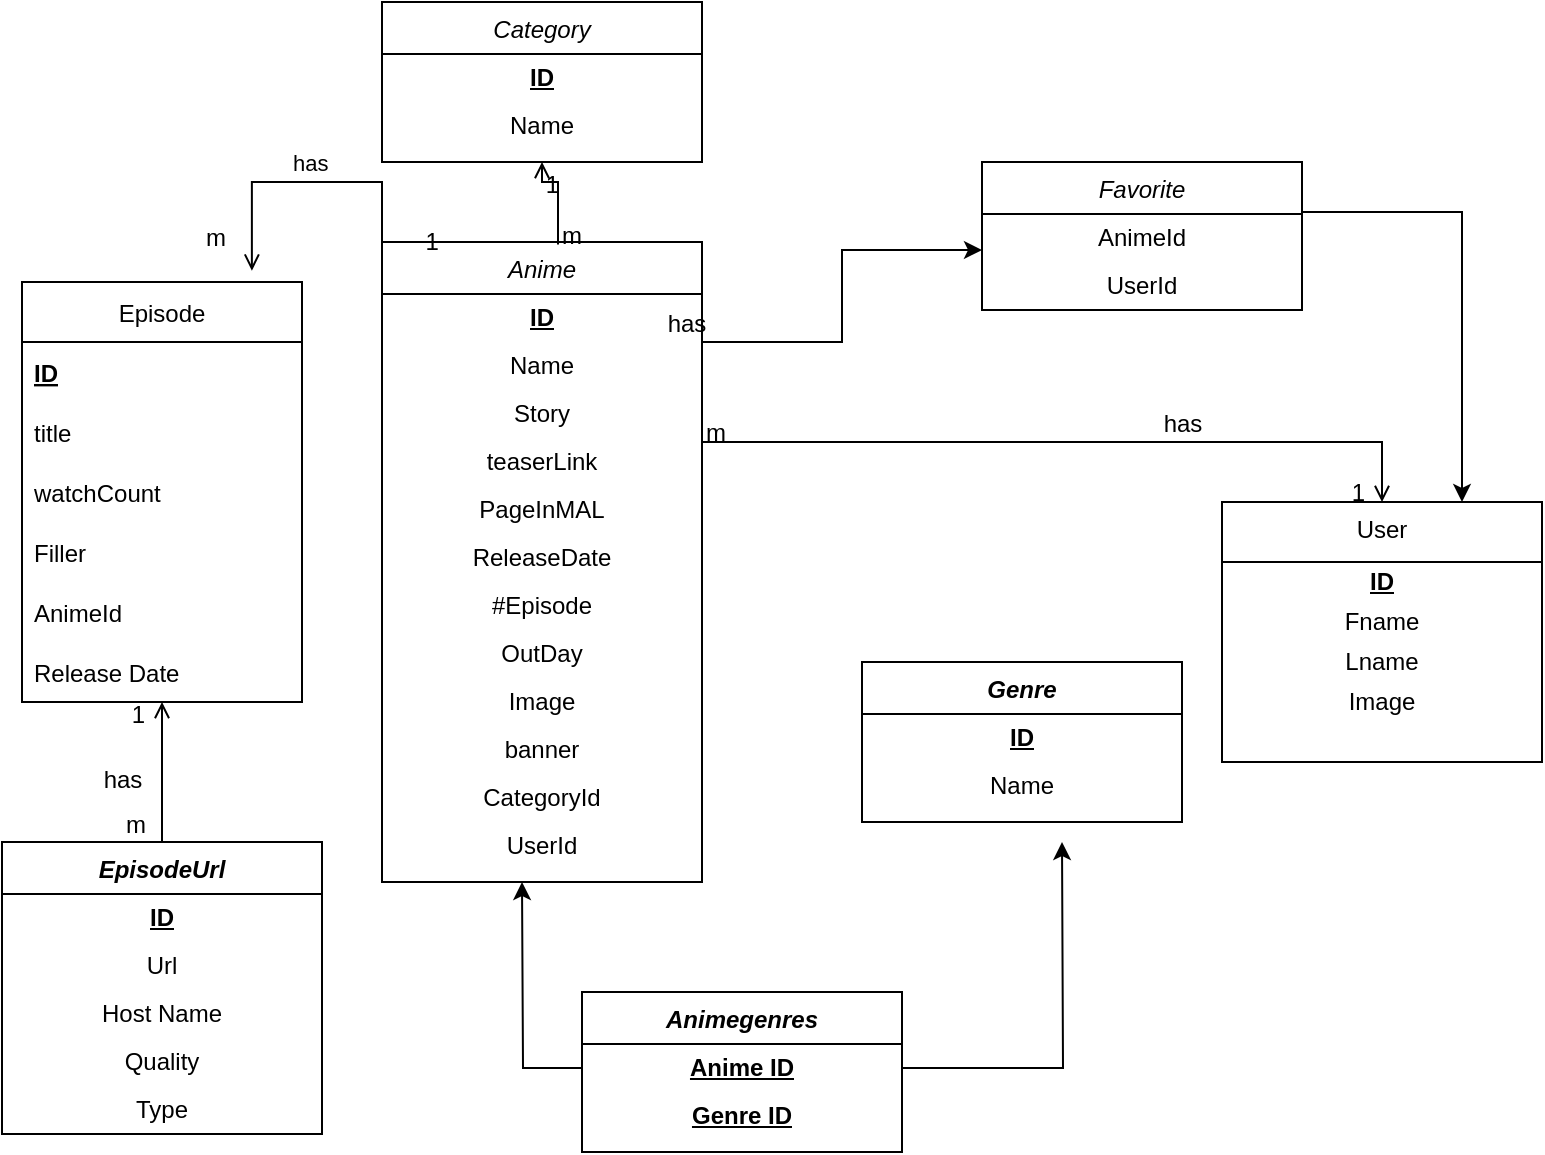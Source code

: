 <mxfile version="20.3.0" type="device"><diagram id="C5RBs43oDa-KdzZeNtuy" name="Page-1"><mxGraphModel dx="1108" dy="460" grid="1" gridSize="10" guides="1" tooltips="1" connect="1" arrows="1" fold="1" page="1" pageScale="1" pageWidth="827" pageHeight="1169" math="0" shadow="0"><root><mxCell id="WIyWlLk6GJQsqaUBKTNV-0"/><mxCell id="WIyWlLk6GJQsqaUBKTNV-1" parent="WIyWlLk6GJQsqaUBKTNV-0"/><mxCell id="IawOtSauIlt5a7PwwtYM-9" style="edgeStyle=orthogonalEdgeStyle;rounded=0;orthogonalLoop=1;jettySize=auto;html=1;entryX=0;entryY=0.75;entryDx=0;entryDy=0;" parent="WIyWlLk6GJQsqaUBKTNV-1" source="zkfFHV4jXpPFQw0GAbJ--0" edge="1"><mxGeometry relative="1" as="geometry"><mxPoint x="520" y="134" as="targetPoint"/><Array as="points"><mxPoint x="450" y="180"/><mxPoint x="450" y="134"/></Array></mxGeometry></mxCell><mxCell id="zkfFHV4jXpPFQw0GAbJ--0" value="Anime" style="swimlane;fontStyle=2;align=center;verticalAlign=top;childLayout=stackLayout;horizontal=1;startSize=26;horizontalStack=0;resizeParent=1;resizeLast=0;collapsible=1;marginBottom=0;rounded=0;shadow=0;strokeWidth=1;" parent="WIyWlLk6GJQsqaUBKTNV-1" vertex="1"><mxGeometry x="220" y="130" width="160" height="320" as="geometry"><mxRectangle x="230" y="140" width="160" height="26" as="alternateBounds"/></mxGeometry></mxCell><mxCell id="TnsQRXhjK2rEeqXiHL4--2" value="ID" style="text;html=1;strokeColor=none;fillColor=none;align=center;verticalAlign=middle;whiteSpace=wrap;rounded=0;fontStyle=5" parent="zkfFHV4jXpPFQw0GAbJ--0" vertex="1"><mxGeometry y="26" width="160" height="24" as="geometry"/></mxCell><mxCell id="TnsQRXhjK2rEeqXiHL4--7" value="Name" style="text;html=1;strokeColor=none;fillColor=none;align=center;verticalAlign=middle;whiteSpace=wrap;rounded=0;" parent="zkfFHV4jXpPFQw0GAbJ--0" vertex="1"><mxGeometry y="50" width="160" height="24" as="geometry"/></mxCell><mxCell id="TnsQRXhjK2rEeqXiHL4--8" value="Story" style="text;html=1;strokeColor=none;fillColor=none;align=center;verticalAlign=middle;whiteSpace=wrap;rounded=0;" parent="zkfFHV4jXpPFQw0GAbJ--0" vertex="1"><mxGeometry y="74" width="160" height="24" as="geometry"/></mxCell><mxCell id="TnsQRXhjK2rEeqXiHL4--9" value="teaserLink" style="text;html=1;strokeColor=none;fillColor=none;align=center;verticalAlign=middle;whiteSpace=wrap;rounded=0;" parent="zkfFHV4jXpPFQw0GAbJ--0" vertex="1"><mxGeometry y="98" width="160" height="24" as="geometry"/></mxCell><mxCell id="TnsQRXhjK2rEeqXiHL4--10" value="PageInMAL" style="text;html=1;strokeColor=none;fillColor=none;align=center;verticalAlign=middle;whiteSpace=wrap;rounded=0;" parent="zkfFHV4jXpPFQw0GAbJ--0" vertex="1"><mxGeometry y="122" width="160" height="24" as="geometry"/></mxCell><mxCell id="TnsQRXhjK2rEeqXiHL4--11" value="ReleaseDate" style="text;html=1;strokeColor=none;fillColor=none;align=center;verticalAlign=middle;whiteSpace=wrap;rounded=0;" parent="zkfFHV4jXpPFQw0GAbJ--0" vertex="1"><mxGeometry y="146" width="160" height="24" as="geometry"/></mxCell><mxCell id="TnsQRXhjK2rEeqXiHL4--12" value="#Episode" style="text;html=1;strokeColor=none;fillColor=none;align=center;verticalAlign=middle;whiteSpace=wrap;rounded=0;" parent="zkfFHV4jXpPFQw0GAbJ--0" vertex="1"><mxGeometry y="170" width="160" height="24" as="geometry"/></mxCell><mxCell id="TnsQRXhjK2rEeqXiHL4--13" value="OutDay" style="text;html=1;strokeColor=none;fillColor=none;align=center;verticalAlign=middle;whiteSpace=wrap;rounded=0;" parent="zkfFHV4jXpPFQw0GAbJ--0" vertex="1"><mxGeometry y="194" width="160" height="24" as="geometry"/></mxCell><mxCell id="TnsQRXhjK2rEeqXiHL4--35" value="Image" style="text;html=1;strokeColor=none;fillColor=none;align=center;verticalAlign=middle;whiteSpace=wrap;rounded=0;" parent="zkfFHV4jXpPFQw0GAbJ--0" vertex="1"><mxGeometry y="218" width="160" height="24" as="geometry"/></mxCell><mxCell id="TnsQRXhjK2rEeqXiHL4--36" value="banner" style="text;html=1;strokeColor=none;fillColor=none;align=center;verticalAlign=middle;whiteSpace=wrap;rounded=0;" parent="zkfFHV4jXpPFQw0GAbJ--0" vertex="1"><mxGeometry y="242" width="160" height="24" as="geometry"/></mxCell><mxCell id="kEQPkoqeE7NgBpvBPBoh-9" value="CategoryId" style="text;html=1;strokeColor=none;fillColor=none;align=center;verticalAlign=middle;whiteSpace=wrap;rounded=0;" parent="zkfFHV4jXpPFQw0GAbJ--0" vertex="1"><mxGeometry y="266" width="160" height="24" as="geometry"/></mxCell><mxCell id="kEQPkoqeE7NgBpvBPBoh-10" value="UserId" style="text;html=1;strokeColor=none;fillColor=none;align=center;verticalAlign=middle;whiteSpace=wrap;rounded=0;" parent="zkfFHV4jXpPFQw0GAbJ--0" vertex="1"><mxGeometry y="290" width="160" height="24" as="geometry"/></mxCell><mxCell id="zkfFHV4jXpPFQw0GAbJ--17" value="User" style="swimlane;fontStyle=0;align=center;verticalAlign=top;childLayout=stackLayout;horizontal=1;startSize=30;horizontalStack=0;resizeParent=1;resizeLast=0;collapsible=1;marginBottom=0;rounded=0;shadow=0;strokeWidth=1;" parent="WIyWlLk6GJQsqaUBKTNV-1" vertex="1"><mxGeometry x="640" y="260" width="160" height="130" as="geometry"><mxRectangle x="550" y="140" width="160" height="26" as="alternateBounds"/></mxGeometry></mxCell><mxCell id="TnsQRXhjK2rEeqXiHL4--0" value="ID" style="text;html=1;strokeColor=none;fillColor=none;align=center;verticalAlign=middle;whiteSpace=wrap;rounded=0;fontStyle=5" parent="zkfFHV4jXpPFQw0GAbJ--17" vertex="1"><mxGeometry y="30" width="160" height="20" as="geometry"/></mxCell><mxCell id="TnsQRXhjK2rEeqXiHL4--15" value="Fname" style="text;html=1;strokeColor=none;fillColor=none;align=center;verticalAlign=middle;whiteSpace=wrap;rounded=0;" parent="zkfFHV4jXpPFQw0GAbJ--17" vertex="1"><mxGeometry y="50" width="160" height="20" as="geometry"/></mxCell><mxCell id="TnsQRXhjK2rEeqXiHL4--16" value="Lname" style="text;html=1;strokeColor=none;fillColor=none;align=center;verticalAlign=middle;whiteSpace=wrap;rounded=0;" parent="zkfFHV4jXpPFQw0GAbJ--17" vertex="1"><mxGeometry y="70" width="160" height="20" as="geometry"/></mxCell><mxCell id="TnsQRXhjK2rEeqXiHL4--17" value="Image" style="text;html=1;strokeColor=none;fillColor=none;align=center;verticalAlign=middle;whiteSpace=wrap;rounded=0;" parent="zkfFHV4jXpPFQw0GAbJ--17" vertex="1"><mxGeometry y="90" width="160" height="20" as="geometry"/></mxCell><mxCell id="zkfFHV4jXpPFQw0GAbJ--26" value="" style="endArrow=open;shadow=0;strokeWidth=1;rounded=0;endFill=1;edgeStyle=elbowEdgeStyle;elbow=vertical;" parent="WIyWlLk6GJQsqaUBKTNV-1" source="zkfFHV4jXpPFQw0GAbJ--0" target="zkfFHV4jXpPFQw0GAbJ--17" edge="1"><mxGeometry x="0.5" y="41" relative="1" as="geometry"><mxPoint x="380" y="192" as="sourcePoint"/><mxPoint x="540" y="192" as="targetPoint"/><mxPoint x="-40" y="32" as="offset"/><Array as="points"><mxPoint x="550" y="230"/><mxPoint x="430" y="180"/></Array></mxGeometry></mxCell><mxCell id="zkfFHV4jXpPFQw0GAbJ--27" value="m" style="resizable=0;align=left;verticalAlign=bottom;labelBackgroundColor=none;fontSize=12;" parent="zkfFHV4jXpPFQw0GAbJ--26" connectable="0" vertex="1"><mxGeometry x="-1" relative="1" as="geometry"><mxPoint y="4" as="offset"/></mxGeometry></mxCell><mxCell id="zkfFHV4jXpPFQw0GAbJ--28" value="1" style="resizable=0;align=right;verticalAlign=bottom;labelBackgroundColor=none;fontSize=12;" parent="zkfFHV4jXpPFQw0GAbJ--26" connectable="0" vertex="1"><mxGeometry x="1" relative="1" as="geometry"><mxPoint x="-7" y="4" as="offset"/></mxGeometry></mxCell><mxCell id="zkfFHV4jXpPFQw0GAbJ--29" value="has" style="text;html=1;resizable=0;points=[];;align=center;verticalAlign=middle;labelBackgroundColor=none;rounded=0;shadow=0;strokeWidth=1;fontSize=12;" parent="zkfFHV4jXpPFQw0GAbJ--26" vertex="1" connectable="0"><mxGeometry x="0.5" y="49" relative="1" as="geometry"><mxPoint x="-38" y="40" as="offset"/></mxGeometry></mxCell><mxCell id="TnsQRXhjK2rEeqXiHL4--19" value="Episode" style="swimlane;fontStyle=0;childLayout=stackLayout;horizontal=1;startSize=30;horizontalStack=0;resizeParent=1;resizeParentMax=0;resizeLast=0;collapsible=1;marginBottom=0;" parent="WIyWlLk6GJQsqaUBKTNV-1" vertex="1"><mxGeometry x="40" y="150" width="140" height="210" as="geometry"/></mxCell><mxCell id="TnsQRXhjK2rEeqXiHL4--20" value="ID" style="text;strokeColor=none;fillColor=none;align=left;verticalAlign=middle;spacingLeft=4;spacingRight=4;overflow=hidden;points=[[0,0.5],[1,0.5]];portConstraint=eastwest;rotatable=0;fontStyle=5" parent="TnsQRXhjK2rEeqXiHL4--19" vertex="1"><mxGeometry y="30" width="140" height="30" as="geometry"/></mxCell><mxCell id="TnsQRXhjK2rEeqXiHL4--21" value="title" style="text;strokeColor=none;fillColor=none;align=left;verticalAlign=middle;spacingLeft=4;spacingRight=4;overflow=hidden;points=[[0,0.5],[1,0.5]];portConstraint=eastwest;rotatable=0;" parent="TnsQRXhjK2rEeqXiHL4--19" vertex="1"><mxGeometry y="60" width="140" height="30" as="geometry"/></mxCell><mxCell id="TnsQRXhjK2rEeqXiHL4--22" value="watchCount" style="text;strokeColor=none;fillColor=none;align=left;verticalAlign=middle;spacingLeft=4;spacingRight=4;overflow=hidden;points=[[0,0.5],[1,0.5]];portConstraint=eastwest;rotatable=0;" parent="TnsQRXhjK2rEeqXiHL4--19" vertex="1"><mxGeometry y="90" width="140" height="30" as="geometry"/></mxCell><mxCell id="TnsQRXhjK2rEeqXiHL4--23" value="Filler" style="text;strokeColor=none;fillColor=none;align=left;verticalAlign=middle;spacingLeft=4;spacingRight=4;overflow=hidden;points=[[0,0.5],[1,0.5]];portConstraint=eastwest;rotatable=0;" parent="TnsQRXhjK2rEeqXiHL4--19" vertex="1"><mxGeometry y="120" width="140" height="30" as="geometry"/></mxCell><mxCell id="kEQPkoqeE7NgBpvBPBoh-14" value="AnimeId" style="text;strokeColor=none;fillColor=none;align=left;verticalAlign=middle;spacingLeft=4;spacingRight=4;overflow=hidden;points=[[0,0.5],[1,0.5]];portConstraint=eastwest;rotatable=0;" parent="TnsQRXhjK2rEeqXiHL4--19" vertex="1"><mxGeometry y="150" width="140" height="30" as="geometry"/></mxCell><mxCell id="QKpfvFyaMD1wZIL-iH-L-0" value="Release Date" style="text;strokeColor=none;fillColor=none;align=left;verticalAlign=middle;spacingLeft=4;spacingRight=4;overflow=hidden;points=[[0,0.5],[1,0.5]];portConstraint=eastwest;rotatable=0;" vertex="1" parent="TnsQRXhjK2rEeqXiHL4--19"><mxGeometry y="180" width="140" height="30" as="geometry"/></mxCell><mxCell id="TnsQRXhjK2rEeqXiHL4--29" value="has" style="endArrow=open;shadow=0;strokeWidth=1;rounded=0;endFill=1;edgeStyle=elbowEdgeStyle;elbow=vertical;exitX=0;exitY=0.07;exitDx=0;exitDy=0;exitPerimeter=0;entryX=0.821;entryY=-0.027;entryDx=0;entryDy=0;entryPerimeter=0;" parent="WIyWlLk6GJQsqaUBKTNV-1" source="zkfFHV4jXpPFQw0GAbJ--0" target="TnsQRXhjK2rEeqXiHL4--19" edge="1"><mxGeometry x="0.085" y="-10" relative="1" as="geometry"><mxPoint x="140" y="100" as="sourcePoint"/><mxPoint x="268" y="100" as="targetPoint"/><mxPoint as="offset"/><Array as="points"><mxPoint x="190" y="100"/></Array></mxGeometry></mxCell><mxCell id="TnsQRXhjK2rEeqXiHL4--30" value="m" style="resizable=0;align=left;verticalAlign=bottom;labelBackgroundColor=none;fontSize=12;" parent="TnsQRXhjK2rEeqXiHL4--29" connectable="0" vertex="1"><mxGeometry x="-1" relative="1" as="geometry"><mxPoint x="-90" y="-16" as="offset"/></mxGeometry></mxCell><mxCell id="TnsQRXhjK2rEeqXiHL4--31" value="1" style="resizable=0;align=right;verticalAlign=bottom;labelBackgroundColor=none;fontSize=12;" parent="TnsQRXhjK2rEeqXiHL4--29" connectable="0" vertex="1"><mxGeometry x="1" relative="1" as="geometry"><mxPoint x="95" y="-6" as="offset"/></mxGeometry></mxCell><mxCell id="olUAg2xsn-OzLx6SPXUd-0" value="Category" style="swimlane;fontStyle=2;align=center;verticalAlign=top;childLayout=stackLayout;horizontal=1;startSize=26;horizontalStack=0;resizeParent=1;resizeLast=0;collapsible=1;marginBottom=0;rounded=0;shadow=0;strokeWidth=1;" parent="WIyWlLk6GJQsqaUBKTNV-1" vertex="1"><mxGeometry x="220" y="10" width="160" height="80" as="geometry"><mxRectangle x="230" y="140" width="160" height="26" as="alternateBounds"/></mxGeometry></mxCell><mxCell id="olUAg2xsn-OzLx6SPXUd-1" value="ID" style="text;html=1;strokeColor=none;fillColor=none;align=center;verticalAlign=middle;whiteSpace=wrap;rounded=0;fontStyle=5" parent="olUAg2xsn-OzLx6SPXUd-0" vertex="1"><mxGeometry y="26" width="160" height="24" as="geometry"/></mxCell><mxCell id="olUAg2xsn-OzLx6SPXUd-2" value="Name" style="text;html=1;strokeColor=none;fillColor=none;align=center;verticalAlign=middle;whiteSpace=wrap;rounded=0;" parent="olUAg2xsn-OzLx6SPXUd-0" vertex="1"><mxGeometry y="50" width="160" height="24" as="geometry"/></mxCell><mxCell id="olUAg2xsn-OzLx6SPXUd-12" value="" style="endArrow=open;shadow=0;strokeWidth=1;rounded=0;endFill=1;edgeStyle=elbowEdgeStyle;elbow=vertical;exitX=0.55;exitY=0.004;exitDx=0;exitDy=0;exitPerimeter=0;entryX=0.5;entryY=1;entryDx=0;entryDy=0;" parent="WIyWlLk6GJQsqaUBKTNV-1" source="zkfFHV4jXpPFQw0GAbJ--0" target="olUAg2xsn-OzLx6SPXUd-0" edge="1"><mxGeometry x="0.5" y="41" relative="1" as="geometry"><mxPoint x="330" y="100" as="sourcePoint"/><mxPoint x="300" y="50" as="targetPoint"/><mxPoint x="-40" y="32" as="offset"/><Array as="points"><mxPoint x="380" y="100"/></Array></mxGeometry></mxCell><mxCell id="olUAg2xsn-OzLx6SPXUd-13" value="m" style="resizable=0;align=left;verticalAlign=bottom;labelBackgroundColor=none;fontSize=12;" parent="olUAg2xsn-OzLx6SPXUd-12" connectable="0" vertex="1"><mxGeometry x="-1" relative="1" as="geometry"><mxPoint y="4" as="offset"/></mxGeometry></mxCell><mxCell id="olUAg2xsn-OzLx6SPXUd-14" value="1" style="resizable=0;align=right;verticalAlign=bottom;labelBackgroundColor=none;fontSize=12;" parent="olUAg2xsn-OzLx6SPXUd-12" connectable="0" vertex="1"><mxGeometry x="1" relative="1" as="geometry"><mxPoint x="10" y="20" as="offset"/></mxGeometry></mxCell><mxCell id="olUAg2xsn-OzLx6SPXUd-15" value="has" style="text;html=1;resizable=0;points=[];;align=center;verticalAlign=middle;labelBackgroundColor=none;rounded=0;shadow=0;strokeWidth=1;fontSize=12;" parent="olUAg2xsn-OzLx6SPXUd-12" vertex="1" connectable="0"><mxGeometry x="0.5" y="49" relative="1" as="geometry"><mxPoint x="69" y="22" as="offset"/></mxGeometry></mxCell><mxCell id="olUAg2xsn-OzLx6SPXUd-16" value="Genre" style="swimlane;fontStyle=3;align=center;verticalAlign=top;childLayout=stackLayout;horizontal=1;startSize=26;horizontalStack=0;resizeParent=1;resizeLast=0;collapsible=1;marginBottom=0;rounded=0;shadow=0;strokeWidth=1;" parent="WIyWlLk6GJQsqaUBKTNV-1" vertex="1"><mxGeometry x="460" y="340" width="160" height="80" as="geometry"><mxRectangle x="230" y="140" width="160" height="26" as="alternateBounds"/></mxGeometry></mxCell><mxCell id="olUAg2xsn-OzLx6SPXUd-17" value="ID" style="text;html=1;strokeColor=none;fillColor=none;align=center;verticalAlign=middle;whiteSpace=wrap;rounded=0;fontStyle=5" parent="olUAg2xsn-OzLx6SPXUd-16" vertex="1"><mxGeometry y="26" width="160" height="24" as="geometry"/></mxCell><mxCell id="olUAg2xsn-OzLx6SPXUd-18" value="Name" style="text;html=1;strokeColor=none;fillColor=none;align=center;verticalAlign=middle;whiteSpace=wrap;rounded=0;" parent="olUAg2xsn-OzLx6SPXUd-16" vertex="1"><mxGeometry y="50" width="160" height="24" as="geometry"/></mxCell><mxCell id="IawOtSauIlt5a7PwwtYM-11" style="edgeStyle=orthogonalEdgeStyle;rounded=0;orthogonalLoop=1;jettySize=auto;html=1;entryX=0.75;entryY=0;entryDx=0;entryDy=0;" parent="WIyWlLk6GJQsqaUBKTNV-1" source="IawOtSauIlt5a7PwwtYM-0" target="zkfFHV4jXpPFQw0GAbJ--17" edge="1"><mxGeometry relative="1" as="geometry"><Array as="points"><mxPoint x="760" y="115"/></Array></mxGeometry></mxCell><mxCell id="IawOtSauIlt5a7PwwtYM-0" value="Favorite" style="swimlane;fontStyle=2;align=center;verticalAlign=top;childLayout=stackLayout;horizontal=1;startSize=26;horizontalStack=0;resizeParent=1;resizeLast=0;collapsible=1;marginBottom=0;rounded=0;shadow=0;strokeWidth=1;" parent="WIyWlLk6GJQsqaUBKTNV-1" vertex="1"><mxGeometry x="520" y="90" width="160" height="74" as="geometry"><mxRectangle x="230" y="140" width="160" height="26" as="alternateBounds"/></mxGeometry></mxCell><mxCell id="kEQPkoqeE7NgBpvBPBoh-5" value="AnimeId" style="text;html=1;strokeColor=none;fillColor=none;align=center;verticalAlign=middle;whiteSpace=wrap;rounded=0;" parent="IawOtSauIlt5a7PwwtYM-0" vertex="1"><mxGeometry y="26" width="160" height="24" as="geometry"/></mxCell><mxCell id="kEQPkoqeE7NgBpvBPBoh-8" value="UserId" style="text;html=1;strokeColor=none;fillColor=none;align=center;verticalAlign=middle;whiteSpace=wrap;rounded=0;" parent="IawOtSauIlt5a7PwwtYM-0" vertex="1"><mxGeometry y="50" width="160" height="24" as="geometry"/></mxCell><mxCell id="kEQPkoqeE7NgBpvBPBoh-0" value="Animegenres" style="swimlane;fontStyle=3;align=center;verticalAlign=top;childLayout=stackLayout;horizontal=1;startSize=26;horizontalStack=0;resizeParent=1;resizeLast=0;collapsible=1;marginBottom=0;rounded=0;shadow=0;strokeWidth=1;" parent="WIyWlLk6GJQsqaUBKTNV-1" vertex="1"><mxGeometry x="320" y="505" width="160" height="80" as="geometry"><mxRectangle x="230" y="140" width="160" height="26" as="alternateBounds"/></mxGeometry></mxCell><mxCell id="kEQPkoqeE7NgBpvBPBoh-1" value="Anime ID" style="text;html=1;strokeColor=none;fillColor=none;align=center;verticalAlign=middle;whiteSpace=wrap;rounded=0;fontStyle=5" parent="kEQPkoqeE7NgBpvBPBoh-0" vertex="1"><mxGeometry y="26" width="160" height="24" as="geometry"/></mxCell><mxCell id="kEQPkoqeE7NgBpvBPBoh-2" value="Genre ID" style="text;html=1;strokeColor=none;fillColor=none;align=center;verticalAlign=middle;whiteSpace=wrap;rounded=0;fontStyle=5" parent="kEQPkoqeE7NgBpvBPBoh-0" vertex="1"><mxGeometry y="50" width="160" height="24" as="geometry"/></mxCell><mxCell id="kEQPkoqeE7NgBpvBPBoh-3" style="edgeStyle=orthogonalEdgeStyle;rounded=0;orthogonalLoop=1;jettySize=auto;html=1;" parent="WIyWlLk6GJQsqaUBKTNV-1" source="kEQPkoqeE7NgBpvBPBoh-1" edge="1"><mxGeometry relative="1" as="geometry"><mxPoint x="290" y="450" as="targetPoint"/></mxGeometry></mxCell><mxCell id="kEQPkoqeE7NgBpvBPBoh-4" style="edgeStyle=orthogonalEdgeStyle;rounded=0;orthogonalLoop=1;jettySize=auto;html=1;" parent="WIyWlLk6GJQsqaUBKTNV-1" source="kEQPkoqeE7NgBpvBPBoh-1" edge="1"><mxGeometry relative="1" as="geometry"><mxPoint x="560" y="430" as="targetPoint"/></mxGeometry></mxCell><mxCell id="o3agbBA7u3yFytvakEk0-0" value="EpisodeUrl" style="swimlane;fontStyle=3;align=center;verticalAlign=top;childLayout=stackLayout;horizontal=1;startSize=26;horizontalStack=0;resizeParent=1;resizeLast=0;collapsible=1;marginBottom=0;rounded=0;shadow=0;strokeWidth=1;" parent="WIyWlLk6GJQsqaUBKTNV-1" vertex="1"><mxGeometry x="30" y="430" width="160" height="146" as="geometry"><mxRectangle x="230" y="140" width="160" height="26" as="alternateBounds"/></mxGeometry></mxCell><mxCell id="o3agbBA7u3yFytvakEk0-1" value="ID" style="text;html=1;strokeColor=none;fillColor=none;align=center;verticalAlign=middle;whiteSpace=wrap;rounded=0;fontStyle=5" parent="o3agbBA7u3yFytvakEk0-0" vertex="1"><mxGeometry y="26" width="160" height="24" as="geometry"/></mxCell><mxCell id="o3agbBA7u3yFytvakEk0-2" value="Url" style="text;html=1;strokeColor=none;fillColor=none;align=center;verticalAlign=middle;whiteSpace=wrap;rounded=0;" parent="o3agbBA7u3yFytvakEk0-0" vertex="1"><mxGeometry y="50" width="160" height="24" as="geometry"/></mxCell><mxCell id="o3agbBA7u3yFytvakEk0-3" value="Host Name" style="text;html=1;strokeColor=none;fillColor=none;align=center;verticalAlign=middle;whiteSpace=wrap;rounded=0;" parent="o3agbBA7u3yFytvakEk0-0" vertex="1"><mxGeometry y="74" width="160" height="24" as="geometry"/></mxCell><mxCell id="o3agbBA7u3yFytvakEk0-4" value="Quality" style="text;html=1;strokeColor=none;fillColor=none;align=center;verticalAlign=middle;whiteSpace=wrap;rounded=0;" parent="o3agbBA7u3yFytvakEk0-0" vertex="1"><mxGeometry y="98" width="160" height="24" as="geometry"/></mxCell><mxCell id="o3agbBA7u3yFytvakEk0-10" value="Type" style="text;html=1;strokeColor=none;fillColor=none;align=center;verticalAlign=middle;whiteSpace=wrap;rounded=0;" parent="o3agbBA7u3yFytvakEk0-0" vertex="1"><mxGeometry y="122" width="160" height="24" as="geometry"/></mxCell><mxCell id="o3agbBA7u3yFytvakEk0-12" value="" style="endArrow=open;shadow=0;strokeWidth=1;rounded=0;endFill=1;edgeStyle=elbowEdgeStyle;elbow=vertical;exitX=0.5;exitY=0;exitDx=0;exitDy=0;" parent="WIyWlLk6GJQsqaUBKTNV-1" source="o3agbBA7u3yFytvakEk0-0" target="QKpfvFyaMD1wZIL-iH-L-0" edge="1"><mxGeometry x="0.5" y="41" relative="1" as="geometry"><mxPoint x="110" y="400" as="sourcePoint"/><mxPoint x="110" y="370" as="targetPoint"/><mxPoint x="-40" y="32" as="offset"/><Array as="points"><mxPoint x="110" y="380"/><mxPoint x="120" y="390"/><mxPoint x="130" y="370"/><mxPoint x="110" y="370"/><mxPoint x="280" y="400"/><mxPoint x="160" y="350"/></Array></mxGeometry></mxCell><mxCell id="o3agbBA7u3yFytvakEk0-13" value="m" style="resizable=0;align=left;verticalAlign=bottom;labelBackgroundColor=none;fontSize=12;" parent="o3agbBA7u3yFytvakEk0-12" connectable="0" vertex="1"><mxGeometry x="-1" relative="1" as="geometry"><mxPoint x="-20" as="offset"/></mxGeometry></mxCell><mxCell id="o3agbBA7u3yFytvakEk0-14" value="1" style="resizable=0;align=right;verticalAlign=bottom;labelBackgroundColor=none;fontSize=12;" parent="o3agbBA7u3yFytvakEk0-12" connectable="0" vertex="1"><mxGeometry x="1" relative="1" as="geometry"><mxPoint x="-7" y="15" as="offset"/></mxGeometry></mxCell><mxCell id="o3agbBA7u3yFytvakEk0-15" value="has" style="text;html=1;resizable=0;points=[];;align=center;verticalAlign=middle;labelBackgroundColor=none;rounded=0;shadow=0;strokeWidth=1;fontSize=12;" parent="o3agbBA7u3yFytvakEk0-12" vertex="1" connectable="0"><mxGeometry x="0.5" y="49" relative="1" as="geometry"><mxPoint x="29" y="21" as="offset"/></mxGeometry></mxCell></root></mxGraphModel></diagram></mxfile>